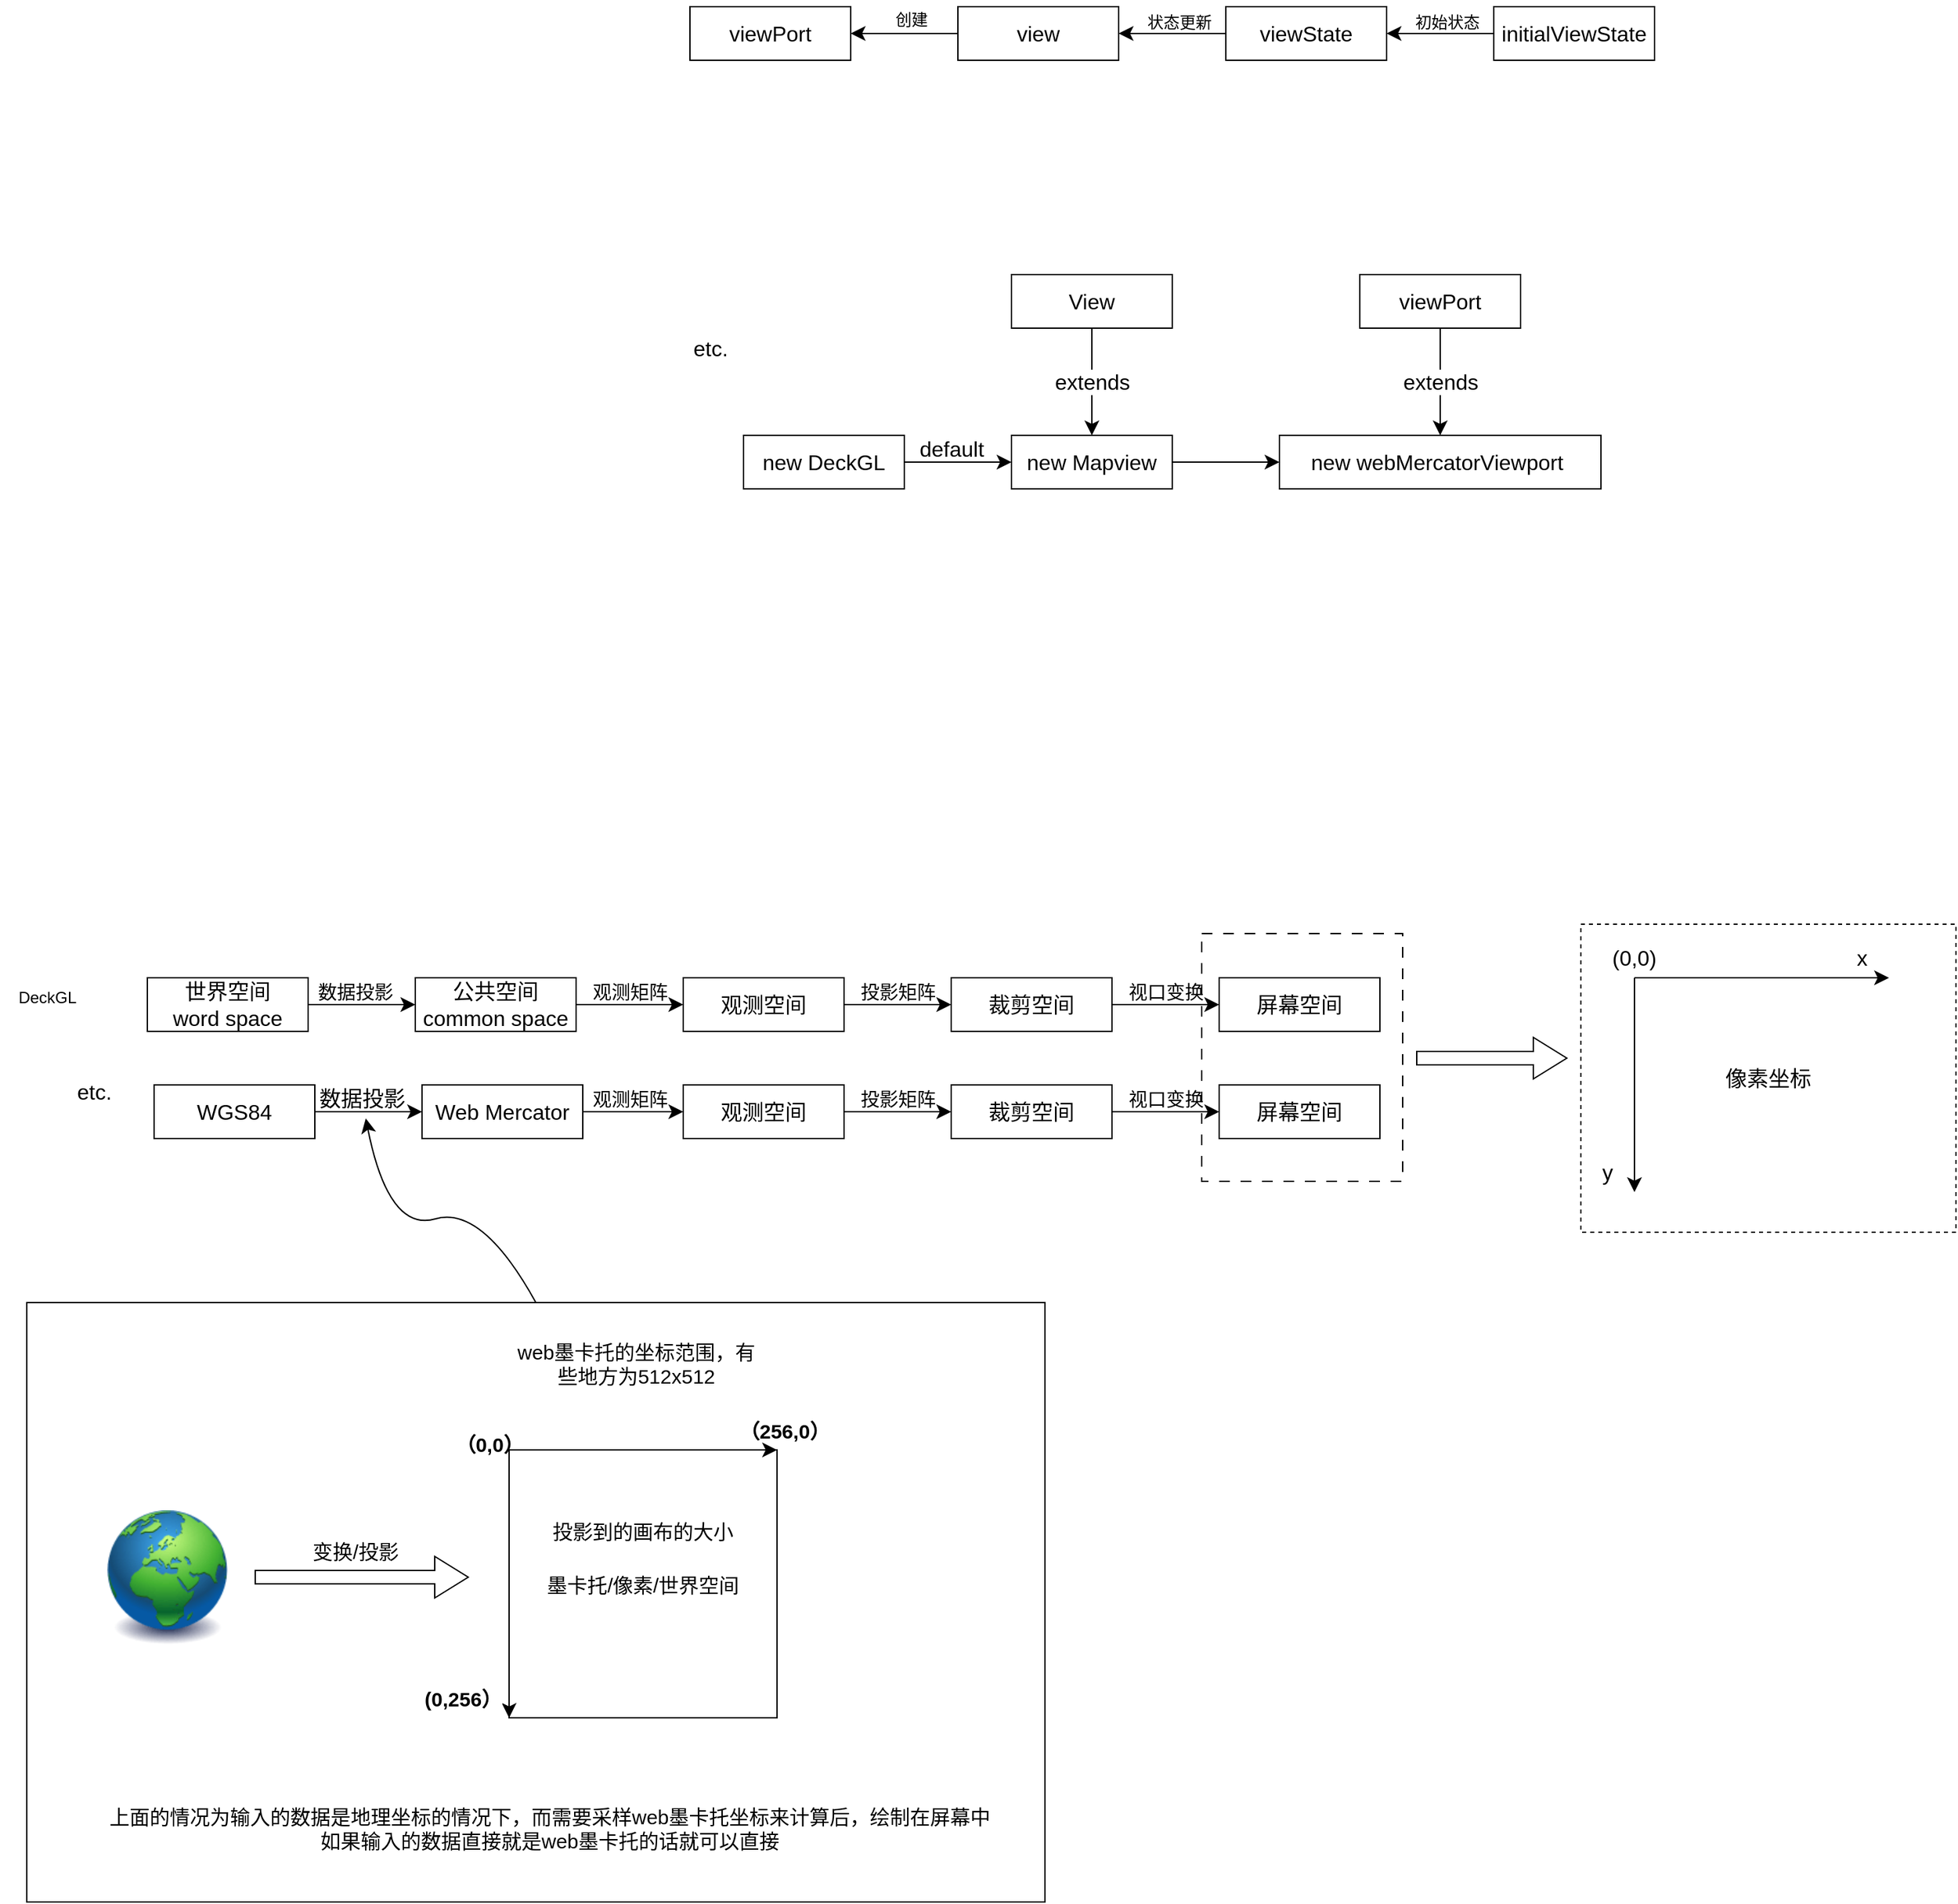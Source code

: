 <mxfile version="21.1.4" type="github" pages="5">
  <diagram name="camera" id="P9t2RC2k75KREn3W-97-">
    <mxGraphModel dx="1450" dy="1469" grid="0" gridSize="10" guides="1" tooltips="1" connect="1" arrows="1" fold="1" page="0" pageScale="1" pageWidth="827" pageHeight="1169" math="0" shadow="0">
      <root>
        <mxCell id="0" />
        <mxCell id="1" parent="0" />
        <mxCell id="oyOHF61rtNJgi0iuE1ki-5" value="" style="rounded=0;whiteSpace=wrap;html=1;fontSize=16;dashed=1;fillColor=none;" parent="1" vertex="1">
          <mxGeometry x="830" y="160" width="280" height="230" as="geometry" />
        </mxCell>
        <mxCell id="oyOHF61rtNJgi0iuE1ki-1" value="" style="rounded=0;whiteSpace=wrap;html=1;fontSize=16;dashed=1;dashPattern=8 8;fillColor=none;" parent="1" vertex="1">
          <mxGeometry x="547" y="167" width="150" height="185" as="geometry" />
        </mxCell>
        <mxCell id="APESsE0bnVP-rjU41OoM-38" value="" style="rounded=0;whiteSpace=wrap;html=1;fontSize=14;" parent="1" vertex="1">
          <mxGeometry x="-330" y="442.5" width="760" height="447.5" as="geometry" />
        </mxCell>
        <mxCell id="U00k44nBWP5hFbAEq7iG-27" value="墨卡托/像素/世界空间" style="whiteSpace=wrap;html=1;aspect=fixed;fontSize=15;rounded=0;" parent="1" vertex="1">
          <mxGeometry x="30" y="552.5" width="200" height="200" as="geometry" />
        </mxCell>
        <mxCell id="hXN5MZDR5_vwzj8-u30s-8" value="&lt;font style=&quot;font-size: 12px;&quot;&gt;&lt;b&gt;&lt;br&gt;&lt;/b&gt;&lt;/font&gt;" style="edgeStyle=none;curved=1;rounded=0;orthogonalLoop=1;jettySize=auto;html=1;fontSize=12;startSize=8;endSize=8;" parent="1" source="hXN5MZDR5_vwzj8-u30s-2" edge="1">
          <mxGeometry relative="1" as="geometry">
            <mxPoint x="160" y="220" as="targetPoint" />
          </mxGeometry>
        </mxCell>
        <mxCell id="hXN5MZDR5_vwzj8-u30s-2" value="公共空间&lt;br&gt;common space" style="rounded=0;whiteSpace=wrap;html=1;fontSize=16;" parent="1" vertex="1">
          <mxGeometry x="-40" y="200" width="120" height="40" as="geometry" />
        </mxCell>
        <mxCell id="hXN5MZDR5_vwzj8-u30s-5" value="观测空间" style="rounded=0;whiteSpace=wrap;html=1;fontSize=16;" parent="1" vertex="1">
          <mxGeometry x="160" y="200" width="120" height="40" as="geometry" />
        </mxCell>
        <mxCell id="hXN5MZDR5_vwzj8-u30s-14" value="DeckGL" style="text;html=1;align=center;verticalAlign=middle;resizable=0;points=[];autosize=1;strokeColor=none;fillColor=none;fontSize=12;rounded=0;" parent="1" vertex="1">
          <mxGeometry x="-350" y="200" width="70" height="30" as="geometry" />
        </mxCell>
        <mxCell id="hXN5MZDR5_vwzj8-u30s-19" value="&lt;font style=&quot;font-size: 16px;&quot;&gt;世界空间&lt;br&gt;word space&lt;br&gt;&lt;/font&gt;" style="rounded=0;whiteSpace=wrap;html=1;fontSize=12;" parent="1" vertex="1">
          <mxGeometry x="-240" y="200" width="120" height="40" as="geometry" />
        </mxCell>
        <mxCell id="hXN5MZDR5_vwzj8-u30s-20" value="" style="endArrow=classic;html=1;rounded=0;fontSize=12;startSize=8;endSize=8;curved=1;exitX=1;exitY=0.5;exitDx=0;exitDy=0;" parent="1" source="hXN5MZDR5_vwzj8-u30s-19" target="hXN5MZDR5_vwzj8-u30s-2" edge="1">
          <mxGeometry width="50" height="50" relative="1" as="geometry">
            <mxPoint x="-10" y="140" as="sourcePoint" />
            <mxPoint x="40" y="90" as="targetPoint" />
          </mxGeometry>
        </mxCell>
        <mxCell id="hXN5MZDR5_vwzj8-u30s-36" style="edgeStyle=none;curved=1;rounded=0;orthogonalLoop=1;jettySize=auto;html=1;entryX=1;entryY=0.5;entryDx=0;entryDy=0;fontSize=12;startSize=8;endSize=8;" parent="1" source="hXN5MZDR5_vwzj8-u30s-31" target="hXN5MZDR5_vwzj8-u30s-33" edge="1">
          <mxGeometry relative="1" as="geometry" />
        </mxCell>
        <mxCell id="hXN5MZDR5_vwzj8-u30s-31" value="&lt;font style=&quot;font-size: 16px;&quot;&gt;view&lt;/font&gt;" style="rounded=0;whiteSpace=wrap;html=1;fontSize=12;" parent="1" vertex="1">
          <mxGeometry x="365" y="-525" width="120" height="40" as="geometry" />
        </mxCell>
        <mxCell id="hXN5MZDR5_vwzj8-u30s-34" style="edgeStyle=none;curved=1;rounded=0;orthogonalLoop=1;jettySize=auto;html=1;entryX=1;entryY=0.5;entryDx=0;entryDy=0;fontSize=16;startSize=8;endSize=8;" parent="1" source="hXN5MZDR5_vwzj8-u30s-32" target="hXN5MZDR5_vwzj8-u30s-31" edge="1">
          <mxGeometry relative="1" as="geometry" />
        </mxCell>
        <mxCell id="hXN5MZDR5_vwzj8-u30s-32" value="&lt;font style=&quot;font-size: 16px;&quot;&gt;viewState&lt;/font&gt;" style="rounded=0;whiteSpace=wrap;html=1;fontSize=12;" parent="1" vertex="1">
          <mxGeometry x="565" y="-525" width="120" height="40" as="geometry" />
        </mxCell>
        <mxCell id="hXN5MZDR5_vwzj8-u30s-33" value="&lt;font style=&quot;font-size: 16px;&quot;&gt;viewPort&lt;/font&gt;" style="rounded=0;whiteSpace=wrap;html=1;fontSize=12;" parent="1" vertex="1">
          <mxGeometry x="165" y="-525" width="120" height="40" as="geometry" />
        </mxCell>
        <mxCell id="hXN5MZDR5_vwzj8-u30s-35" value="&lt;font style=&quot;font-size: 12px;&quot;&gt;状态更新&lt;/font&gt;" style="text;html=1;align=center;verticalAlign=middle;resizable=0;points=[];autosize=1;strokeColor=none;fillColor=none;fontSize=16;rounded=0;" parent="1" vertex="1">
          <mxGeometry x="495" y="-530" width="70" height="30" as="geometry" />
        </mxCell>
        <mxCell id="hXN5MZDR5_vwzj8-u30s-37" value="创建" style="text;html=1;align=center;verticalAlign=middle;resizable=0;points=[];autosize=1;strokeColor=none;fillColor=none;fontSize=12;rounded=0;" parent="1" vertex="1">
          <mxGeometry x="305" y="-530" width="50" height="30" as="geometry" />
        </mxCell>
        <mxCell id="hXN5MZDR5_vwzj8-u30s-39" style="edgeStyle=none;curved=1;rounded=0;orthogonalLoop=1;jettySize=auto;html=1;fontSize=16;startSize=8;endSize=8;" parent="1" source="hXN5MZDR5_vwzj8-u30s-38" target="hXN5MZDR5_vwzj8-u30s-32" edge="1">
          <mxGeometry relative="1" as="geometry" />
        </mxCell>
        <mxCell id="hXN5MZDR5_vwzj8-u30s-38" value="&lt;font style=&quot;font-size: 16px;&quot;&gt;initialViewState&lt;/font&gt;" style="rounded=0;whiteSpace=wrap;html=1;fontSize=12;" parent="1" vertex="1">
          <mxGeometry x="765" y="-525" width="120" height="40" as="geometry" />
        </mxCell>
        <mxCell id="hXN5MZDR5_vwzj8-u30s-40" value="&lt;font style=&quot;font-size: 12px;&quot;&gt;初始状态&lt;/font&gt;" style="text;html=1;align=center;verticalAlign=middle;resizable=0;points=[];autosize=1;strokeColor=none;fillColor=none;fontSize=16;rounded=0;" parent="1" vertex="1">
          <mxGeometry x="695" y="-530" width="70" height="30" as="geometry" />
        </mxCell>
        <mxCell id="U00k44nBWP5hFbAEq7iG-1" value="etc." style="text;html=1;align=center;verticalAlign=middle;resizable=0;points=[];autosize=1;strokeColor=none;fillColor=none;fontSize=16;rounded=0;" parent="1" vertex="1">
          <mxGeometry x="155" y="-285" width="50" height="30" as="geometry" />
        </mxCell>
        <mxCell id="U00k44nBWP5hFbAEq7iG-4" style="edgeStyle=none;curved=1;rounded=0;orthogonalLoop=1;jettySize=auto;html=1;fontSize=12;startSize=8;endSize=8;" parent="1" source="U00k44nBWP5hFbAEq7iG-2" target="U00k44nBWP5hFbAEq7iG-3" edge="1">
          <mxGeometry relative="1" as="geometry" />
        </mxCell>
        <mxCell id="U00k44nBWP5hFbAEq7iG-2" value="new DeckGL" style="rounded=0;whiteSpace=wrap;html=1;fontSize=16;" parent="1" vertex="1">
          <mxGeometry x="205" y="-205" width="120" height="40" as="geometry" />
        </mxCell>
        <mxCell id="U00k44nBWP5hFbAEq7iG-6" style="edgeStyle=none;curved=1;rounded=0;orthogonalLoop=1;jettySize=auto;html=1;fontSize=12;startSize=8;endSize=8;" parent="1" source="U00k44nBWP5hFbAEq7iG-3" target="U00k44nBWP5hFbAEq7iG-5" edge="1">
          <mxGeometry relative="1" as="geometry" />
        </mxCell>
        <mxCell id="U00k44nBWP5hFbAEq7iG-3" value="new Mapview" style="rounded=0;whiteSpace=wrap;html=1;fontSize=16;" parent="1" vertex="1">
          <mxGeometry x="405" y="-205" width="120" height="40" as="geometry" />
        </mxCell>
        <mxCell id="U00k44nBWP5hFbAEq7iG-5" value="new webMercatorViewport&amp;nbsp;" style="rounded=0;whiteSpace=wrap;html=1;fontSize=16;" parent="1" vertex="1">
          <mxGeometry x="605" y="-205" width="240" height="40" as="geometry" />
        </mxCell>
        <mxCell id="U00k44nBWP5hFbAEq7iG-11" style="edgeStyle=none;curved=1;rounded=0;orthogonalLoop=1;jettySize=auto;html=1;entryX=0.5;entryY=0;entryDx=0;entryDy=0;fontSize=12;startSize=8;endSize=8;" parent="1" source="U00k44nBWP5hFbAEq7iG-10" target="U00k44nBWP5hFbAEq7iG-3" edge="1">
          <mxGeometry relative="1" as="geometry" />
        </mxCell>
        <mxCell id="U00k44nBWP5hFbAEq7iG-12" value="extends" style="edgeLabel;html=1;align=center;verticalAlign=middle;resizable=0;points=[];fontSize=16;rounded=0;" parent="U00k44nBWP5hFbAEq7iG-11" vertex="1" connectable="0">
          <mxGeometry x="-0.35" y="-1" relative="1" as="geometry">
            <mxPoint x="1" y="14" as="offset" />
          </mxGeometry>
        </mxCell>
        <mxCell id="U00k44nBWP5hFbAEq7iG-10" value="View" style="rounded=0;whiteSpace=wrap;html=1;fontSize=16;" parent="1" vertex="1">
          <mxGeometry x="405" y="-325" width="120" height="40" as="geometry" />
        </mxCell>
        <mxCell id="U00k44nBWP5hFbAEq7iG-15" style="edgeStyle=none;curved=1;rounded=0;orthogonalLoop=1;jettySize=auto;html=1;entryX=0.5;entryY=0;entryDx=0;entryDy=0;fontSize=12;startSize=8;endSize=8;" parent="1" source="U00k44nBWP5hFbAEq7iG-17" target="U00k44nBWP5hFbAEq7iG-5" edge="1">
          <mxGeometry relative="1" as="geometry">
            <mxPoint x="730" y="-205" as="targetPoint" />
          </mxGeometry>
        </mxCell>
        <mxCell id="U00k44nBWP5hFbAEq7iG-16" value="extends" style="edgeLabel;html=1;align=center;verticalAlign=middle;resizable=0;points=[];fontSize=16;rounded=0;" parent="U00k44nBWP5hFbAEq7iG-15" vertex="1" connectable="0">
          <mxGeometry x="-0.35" y="-1" relative="1" as="geometry">
            <mxPoint x="1" y="14" as="offset" />
          </mxGeometry>
        </mxCell>
        <mxCell id="U00k44nBWP5hFbAEq7iG-17" value="viewPort" style="rounded=0;whiteSpace=wrap;html=1;fontSize=16;" parent="1" vertex="1">
          <mxGeometry x="665" y="-325" width="120" height="40" as="geometry" />
        </mxCell>
        <mxCell id="U00k44nBWP5hFbAEq7iG-18" value="default" style="text;html=1;align=center;verticalAlign=middle;resizable=0;points=[];autosize=1;strokeColor=none;fillColor=none;fontSize=16;rounded=0;" parent="1" vertex="1">
          <mxGeometry x="325" y="-210" width="70" height="30" as="geometry" />
        </mxCell>
        <mxCell id="U00k44nBWP5hFbAEq7iG-20" value="" style="endArrow=classic;html=1;rounded=0;fontSize=11;startSize=8;endSize=8;curved=1;" parent="1" edge="1">
          <mxGeometry width="50" height="50" relative="1" as="geometry">
            <mxPoint x="30" y="552.5" as="sourcePoint" />
            <mxPoint x="230" y="552.5" as="targetPoint" />
          </mxGeometry>
        </mxCell>
        <mxCell id="U00k44nBWP5hFbAEq7iG-21" value="" style="endArrow=classic;html=1;rounded=0;fontSize=11;startSize=8;endSize=8;curved=1;entryX=0;entryY=1;entryDx=0;entryDy=0;" parent="1" target="U00k44nBWP5hFbAEq7iG-27" edge="1">
          <mxGeometry width="50" height="50" relative="1" as="geometry">
            <mxPoint x="30" y="552.5" as="sourcePoint" />
            <mxPoint x="30" y="712.5" as="targetPoint" />
          </mxGeometry>
        </mxCell>
        <mxCell id="U00k44nBWP5hFbAEq7iG-22" value="&lt;b&gt;&lt;font style=&quot;font-size: 15px;&quot;&gt;（0,0）&lt;/font&gt;&lt;/b&gt;" style="text;html=1;align=center;verticalAlign=middle;resizable=0;points=[];autosize=1;strokeColor=none;fillColor=none;fontSize=11;rounded=0;" parent="1" vertex="1">
          <mxGeometry x="-20" y="532.5" width="70" height="30" as="geometry" />
        </mxCell>
        <mxCell id="U00k44nBWP5hFbAEq7iG-23" value="&lt;b style=&quot;border-color: var(--border-color); color: rgb(0, 0, 0); font-family: Helvetica; font-size: 11px; font-style: normal; font-variant-ligatures: normal; font-variant-caps: normal; letter-spacing: normal; orphans: 2; text-align: center; text-indent: 0px; text-transform: none; widows: 2; word-spacing: 0px; -webkit-text-stroke-width: 0px; background-color: rgb(255, 255, 255); text-decoration-thickness: initial; text-decoration-style: initial; text-decoration-color: initial;&quot;&gt;&lt;font style=&quot;border-color: var(--border-color); font-size: 15px;&quot;&gt;（256,0）&lt;/font&gt;&lt;/b&gt;" style="text;whiteSpace=wrap;html=1;fontSize=15;rounded=0;" parent="1" vertex="1">
          <mxGeometry x="200" y="522.5" width="80" height="40" as="geometry" />
        </mxCell>
        <mxCell id="U00k44nBWP5hFbAEq7iG-24" value="&lt;b style=&quot;border-color: var(--border-color); color: rgb(0, 0, 0); font-family: Helvetica; font-style: normal; font-variant-ligatures: normal; font-variant-caps: normal; letter-spacing: normal; orphans: 2; text-indent: 0px; text-transform: none; widows: 2; word-spacing: 0px; -webkit-text-stroke-width: 0px; text-decoration-thickness: initial; text-decoration-style: initial; text-decoration-color: initial; font-size: 11px; text-align: center; background-color: rgb(255, 255, 255);&quot;&gt;&lt;font style=&quot;border-color: var(--border-color); font-size: 15px;&quot;&gt;(0,256）&lt;/font&gt;&lt;/b&gt;" style="text;whiteSpace=wrap;html=1;fontSize=15;rounded=0;" parent="1" vertex="1">
          <mxGeometry x="-35" y="722.5" width="100" height="40" as="geometry" />
        </mxCell>
        <mxCell id="U00k44nBWP5hFbAEq7iG-25" value="web墨卡托的坐标范围，有些地方为512x512" style="text;html=1;strokeColor=none;fillColor=none;align=center;verticalAlign=middle;whiteSpace=wrap;rounded=0;fontSize=15;" parent="1" vertex="1">
          <mxGeometry x="30" y="472.5" width="190" height="30" as="geometry" />
        </mxCell>
        <mxCell id="U00k44nBWP5hFbAEq7iG-26" value="" style="image;html=1;image=img/lib/clip_art/general/Earth_globe_128x128.png;fontSize=15;rounded=0;" parent="1" vertex="1">
          <mxGeometry x="-290" y="597.5" width="130" height="100" as="geometry" />
        </mxCell>
        <mxCell id="U00k44nBWP5hFbAEq7iG-28" value="" style="shape=flexArrow;endArrow=classic;html=1;rounded=0;fontSize=15;startSize=8;endSize=8;curved=1;exitX=1;exitY=0.5;exitDx=0;exitDy=0;" parent="1" source="U00k44nBWP5hFbAEq7iG-26" edge="1">
          <mxGeometry width="50" height="50" relative="1" as="geometry">
            <mxPoint x="130" y="702.5" as="sourcePoint" />
            <mxPoint y="647.5" as="targetPoint" />
          </mxGeometry>
        </mxCell>
        <mxCell id="U00k44nBWP5hFbAEq7iG-31" value="变换/投影" style="text;html=1;align=center;verticalAlign=middle;resizable=0;points=[];autosize=1;strokeColor=none;fillColor=none;fontSize=15;rounded=0;" parent="1" vertex="1">
          <mxGeometry x="-130" y="612.5" width="90" height="30" as="geometry" />
        </mxCell>
        <mxCell id="U00k44nBWP5hFbAEq7iG-32" value="上面的情况为输入的数据是地理坐标的情况下，而需要采样web墨卡托坐标来计算后，绘制在屏幕中&lt;br&gt;如果输入的数据直接就是web墨卡托的话就可以直接" style="text;html=1;align=center;verticalAlign=middle;resizable=0;points=[];autosize=1;strokeColor=none;fillColor=none;fontSize=15;rounded=0;" parent="1" vertex="1">
          <mxGeometry x="-280" y="810" width="680" height="50" as="geometry" />
        </mxCell>
        <mxCell id="U00k44nBWP5hFbAEq7iG-33" value="投影到的画布的大小" style="text;html=1;strokeColor=none;fillColor=none;align=center;verticalAlign=middle;whiteSpace=wrap;rounded=0;fontSize=15;" parent="1" vertex="1">
          <mxGeometry x="55" y="605" width="150" height="15" as="geometry" />
        </mxCell>
        <mxCell id="APESsE0bnVP-rjU41OoM-2" value="&lt;font style=&quot;font-size: 14px;&quot;&gt;数据投影&lt;/font&gt;" style="text;html=1;align=center;verticalAlign=middle;resizable=0;points=[];autosize=1;strokeColor=none;fillColor=none;fontSize=16;rounded=0;" parent="1" vertex="1">
          <mxGeometry x="-125" y="195" width="80" height="30" as="geometry" />
        </mxCell>
        <mxCell id="APESsE0bnVP-rjU41OoM-3" value="etc." style="text;html=1;align=center;verticalAlign=middle;resizable=0;points=[];autosize=1;strokeColor=none;fillColor=none;fontSize=16;rounded=0;" parent="1" vertex="1">
          <mxGeometry x="-305" y="270" width="50" height="30" as="geometry" />
        </mxCell>
        <mxCell id="APESsE0bnVP-rjU41OoM-5" value="Web Mercator" style="rounded=0;whiteSpace=wrap;html=1;fontSize=16;" parent="1" vertex="1">
          <mxGeometry x="-35" y="280" width="120" height="40" as="geometry" />
        </mxCell>
        <mxCell id="APESsE0bnVP-rjU41OoM-8" value="&lt;font style=&quot;font-size: 16px;&quot;&gt;WGS84&lt;br&gt;&lt;/font&gt;" style="rounded=0;whiteSpace=wrap;html=1;fontSize=12;" parent="1" vertex="1">
          <mxGeometry x="-235" y="280" width="120" height="40" as="geometry" />
        </mxCell>
        <mxCell id="APESsE0bnVP-rjU41OoM-9" value="" style="endArrow=classic;html=1;rounded=0;fontSize=12;startSize=8;endSize=8;curved=1;exitX=1;exitY=0.5;exitDx=0;exitDy=0;" parent="1" source="APESsE0bnVP-rjU41OoM-8" target="APESsE0bnVP-rjU41OoM-5" edge="1">
          <mxGeometry width="50" height="50" relative="1" as="geometry">
            <mxPoint x="-5" y="220" as="sourcePoint" />
            <mxPoint x="45" y="170" as="targetPoint" />
          </mxGeometry>
        </mxCell>
        <mxCell id="APESsE0bnVP-rjU41OoM-10" value="数据投影" style="text;html=1;align=center;verticalAlign=middle;resizable=0;points=[];autosize=1;strokeColor=none;fillColor=none;fontSize=16;rounded=0;" parent="1" vertex="1">
          <mxGeometry x="-125" y="275" width="90" height="30" as="geometry" />
        </mxCell>
        <mxCell id="APESsE0bnVP-rjU41OoM-11" value="&lt;font style=&quot;font-size: 14px;&quot;&gt;观测矩阵&lt;/font&gt;" style="text;html=1;align=center;verticalAlign=middle;resizable=0;points=[];autosize=1;strokeColor=none;fillColor=none;fontSize=16;rounded=0;" parent="1" vertex="1">
          <mxGeometry x="80" y="195" width="80" height="30" as="geometry" />
        </mxCell>
        <mxCell id="APESsE0bnVP-rjU41OoM-14" value="&lt;font style=&quot;font-size: 12px;&quot;&gt;&lt;b&gt;&lt;br&gt;&lt;/b&gt;&lt;/font&gt;" style="edgeStyle=none;curved=1;rounded=0;orthogonalLoop=1;jettySize=auto;html=1;fontSize=12;startSize=8;endSize=8;" parent="1" edge="1">
          <mxGeometry relative="1" as="geometry">
            <mxPoint x="360" y="220" as="targetPoint" />
            <mxPoint x="280" y="220" as="sourcePoint" />
          </mxGeometry>
        </mxCell>
        <mxCell id="APESsE0bnVP-rjU41OoM-15" value="裁剪空间" style="rounded=0;whiteSpace=wrap;html=1;fontSize=16;" parent="1" vertex="1">
          <mxGeometry x="360" y="200" width="120" height="40" as="geometry" />
        </mxCell>
        <mxCell id="APESsE0bnVP-rjU41OoM-16" value="&lt;font style=&quot;font-size: 14px;&quot;&gt;投影矩阵&lt;/font&gt;" style="text;html=1;align=center;verticalAlign=middle;resizable=0;points=[];autosize=1;strokeColor=none;fillColor=none;fontSize=16;rounded=0;" parent="1" vertex="1">
          <mxGeometry x="280" y="195" width="80" height="30" as="geometry" />
        </mxCell>
        <mxCell id="APESsE0bnVP-rjU41OoM-17" value="&lt;font style=&quot;font-size: 12px;&quot;&gt;&lt;b&gt;&lt;br&gt;&lt;/b&gt;&lt;/font&gt;" style="edgeStyle=none;curved=1;rounded=0;orthogonalLoop=1;jettySize=auto;html=1;fontSize=12;startSize=8;endSize=8;" parent="1" edge="1">
          <mxGeometry relative="1" as="geometry">
            <mxPoint x="560" y="220" as="targetPoint" />
            <mxPoint x="480" y="220" as="sourcePoint" />
          </mxGeometry>
        </mxCell>
        <mxCell id="APESsE0bnVP-rjU41OoM-18" value="屏幕空间" style="rounded=0;whiteSpace=wrap;html=1;fontSize=16;" parent="1" vertex="1">
          <mxGeometry x="560" y="200" width="120" height="40" as="geometry" />
        </mxCell>
        <mxCell id="APESsE0bnVP-rjU41OoM-19" value="&lt;font style=&quot;font-size: 14px;&quot;&gt;视口变换&lt;/font&gt;" style="text;html=1;align=center;verticalAlign=middle;resizable=0;points=[];autosize=1;strokeColor=none;fillColor=none;fontSize=16;rounded=0;" parent="1" vertex="1">
          <mxGeometry x="480" y="195" width="80" height="30" as="geometry" />
        </mxCell>
        <mxCell id="APESsE0bnVP-rjU41OoM-29" value="&lt;font style=&quot;font-size: 12px;&quot;&gt;&lt;b&gt;&lt;br&gt;&lt;/b&gt;&lt;/font&gt;" style="edgeStyle=none;curved=1;rounded=0;orthogonalLoop=1;jettySize=auto;html=1;fontSize=12;startSize=8;endSize=8;exitX=1;exitY=0.5;exitDx=0;exitDy=0;" parent="1" source="APESsE0bnVP-rjU41OoM-5" edge="1">
          <mxGeometry relative="1" as="geometry">
            <mxPoint x="160" y="300" as="targetPoint" />
            <mxPoint x="90" y="300" as="sourcePoint" />
          </mxGeometry>
        </mxCell>
        <mxCell id="APESsE0bnVP-rjU41OoM-30" value="观测空间" style="rounded=0;whiteSpace=wrap;html=1;fontSize=16;" parent="1" vertex="1">
          <mxGeometry x="160" y="280" width="120" height="40" as="geometry" />
        </mxCell>
        <mxCell id="APESsE0bnVP-rjU41OoM-31" value="&lt;font style=&quot;font-size: 14px;&quot;&gt;观测矩阵&lt;/font&gt;" style="text;html=1;align=center;verticalAlign=middle;resizable=0;points=[];autosize=1;strokeColor=none;fillColor=none;fontSize=16;rounded=0;" parent="1" vertex="1">
          <mxGeometry x="80" y="275" width="80" height="30" as="geometry" />
        </mxCell>
        <mxCell id="APESsE0bnVP-rjU41OoM-32" value="&lt;font style=&quot;font-size: 12px;&quot;&gt;&lt;b&gt;&lt;br&gt;&lt;/b&gt;&lt;/font&gt;" style="edgeStyle=none;curved=1;rounded=0;orthogonalLoop=1;jettySize=auto;html=1;fontSize=12;startSize=8;endSize=8;" parent="1" edge="1">
          <mxGeometry relative="1" as="geometry">
            <mxPoint x="360" y="300" as="targetPoint" />
            <mxPoint x="280" y="300" as="sourcePoint" />
          </mxGeometry>
        </mxCell>
        <mxCell id="APESsE0bnVP-rjU41OoM-33" value="裁剪空间" style="rounded=0;whiteSpace=wrap;html=1;fontSize=16;" parent="1" vertex="1">
          <mxGeometry x="360" y="280" width="120" height="40" as="geometry" />
        </mxCell>
        <mxCell id="APESsE0bnVP-rjU41OoM-34" value="&lt;font style=&quot;font-size: 14px;&quot;&gt;投影矩阵&lt;/font&gt;" style="text;html=1;align=center;verticalAlign=middle;resizable=0;points=[];autosize=1;strokeColor=none;fillColor=none;fontSize=16;rounded=0;" parent="1" vertex="1">
          <mxGeometry x="280" y="275" width="80" height="30" as="geometry" />
        </mxCell>
        <mxCell id="APESsE0bnVP-rjU41OoM-35" value="&lt;font style=&quot;font-size: 12px;&quot;&gt;&lt;b&gt;&lt;br&gt;&lt;/b&gt;&lt;/font&gt;" style="edgeStyle=none;curved=1;rounded=0;orthogonalLoop=1;jettySize=auto;html=1;fontSize=12;startSize=8;endSize=8;" parent="1" edge="1">
          <mxGeometry relative="1" as="geometry">
            <mxPoint x="560" y="300" as="targetPoint" />
            <mxPoint x="480" y="300" as="sourcePoint" />
          </mxGeometry>
        </mxCell>
        <mxCell id="APESsE0bnVP-rjU41OoM-36" value="屏幕空间" style="rounded=0;whiteSpace=wrap;html=1;fontSize=16;" parent="1" vertex="1">
          <mxGeometry x="560" y="280" width="120" height="40" as="geometry" />
        </mxCell>
        <mxCell id="APESsE0bnVP-rjU41OoM-37" value="&lt;font style=&quot;font-size: 14px;&quot;&gt;视口变换&lt;/font&gt;" style="text;html=1;align=center;verticalAlign=middle;resizable=0;points=[];autosize=1;strokeColor=none;fillColor=none;fontSize=16;rounded=0;" parent="1" vertex="1">
          <mxGeometry x="480" y="275" width="80" height="30" as="geometry" />
        </mxCell>
        <mxCell id="APESsE0bnVP-rjU41OoM-40" value="" style="endArrow=classic;html=1;rounded=0;fontSize=14;startSize=8;endSize=8;curved=1;exitX=0.5;exitY=0;exitDx=0;exitDy=0;" parent="1" source="APESsE0bnVP-rjU41OoM-38" target="APESsE0bnVP-rjU41OoM-10" edge="1">
          <mxGeometry width="50" height="50" relative="1" as="geometry">
            <mxPoint x="220" y="570" as="sourcePoint" />
            <mxPoint x="270" y="520" as="targetPoint" />
            <Array as="points">
              <mxPoint x="10" y="370" />
              <mxPoint x="-60" y="390" />
            </Array>
          </mxGeometry>
        </mxCell>
        <mxCell id="oyOHF61rtNJgi0iuE1ki-2" value="" style="shape=flexArrow;endArrow=classic;html=1;rounded=0;fontSize=12;startSize=8;endSize=8;curved=1;" parent="1" edge="1">
          <mxGeometry width="50" height="50" relative="1" as="geometry">
            <mxPoint x="707" y="260" as="sourcePoint" />
            <mxPoint x="820" y="260" as="targetPoint" />
          </mxGeometry>
        </mxCell>
        <mxCell id="oyOHF61rtNJgi0iuE1ki-3" value="" style="endArrow=classic;html=1;rounded=0;fontSize=12;startSize=8;endSize=8;curved=1;" parent="1" edge="1">
          <mxGeometry width="50" height="50" relative="1" as="geometry">
            <mxPoint x="870" y="200" as="sourcePoint" />
            <mxPoint x="1060" y="200" as="targetPoint" />
          </mxGeometry>
        </mxCell>
        <mxCell id="oyOHF61rtNJgi0iuE1ki-4" value="" style="endArrow=classic;html=1;rounded=0;fontSize=12;startSize=8;endSize=8;curved=1;" parent="1" edge="1">
          <mxGeometry width="50" height="50" relative="1" as="geometry">
            <mxPoint x="870" y="200" as="sourcePoint" />
            <mxPoint x="870" y="360" as="targetPoint" />
          </mxGeometry>
        </mxCell>
        <mxCell id="oyOHF61rtNJgi0iuE1ki-6" value="像素坐标" style="text;html=1;strokeColor=none;fillColor=none;align=center;verticalAlign=middle;whiteSpace=wrap;rounded=0;fontSize=16;" parent="1" vertex="1">
          <mxGeometry x="910" y="260" width="120" height="30" as="geometry" />
        </mxCell>
        <mxCell id="oyOHF61rtNJgi0iuE1ki-7" value="(0,0)" style="text;html=1;strokeColor=none;fillColor=none;align=center;verticalAlign=middle;whiteSpace=wrap;rounded=0;fontSize=16;" parent="1" vertex="1">
          <mxGeometry x="840" y="170" width="60" height="30" as="geometry" />
        </mxCell>
        <mxCell id="oyOHF61rtNJgi0iuE1ki-8" value="x" style="text;html=1;strokeColor=none;fillColor=none;align=center;verticalAlign=middle;whiteSpace=wrap;rounded=0;fontSize=16;" parent="1" vertex="1">
          <mxGeometry x="1010" y="170" width="60" height="30" as="geometry" />
        </mxCell>
        <mxCell id="oyOHF61rtNJgi0iuE1ki-9" value="y" style="text;html=1;strokeColor=none;fillColor=none;align=center;verticalAlign=middle;whiteSpace=wrap;rounded=0;fontSize=16;" parent="1" vertex="1">
          <mxGeometry x="820" y="330" width="60" height="30" as="geometry" />
        </mxCell>
      </root>
    </mxGraphModel>
  </diagram>
  <diagram id="fYOzUMtWiLj_OTf8CUa6" name="mapboxLayer">
    <mxGraphModel dx="2849" dy="1597" grid="0" gridSize="10" guides="1" tooltips="1" connect="1" arrows="1" fold="1" page="0" pageScale="1" pageWidth="827" pageHeight="1169" math="0" shadow="0">
      <root>
        <mxCell id="0" />
        <mxCell id="1" parent="0" />
        <mxCell id="Mfl75aRO7taywiF4IVgZ-51" value="" style="rounded=0;whiteSpace=wrap;html=1;fontSize=14;fillColor=#f5f5f5;strokeColor=#666666;fontColor=#333333;" vertex="1" parent="1">
          <mxGeometry x="-130" y="-10" width="1810" height="780" as="geometry" />
        </mxCell>
        <mxCell id="Mfl75aRO7taywiF4IVgZ-11" value="" style="rounded=0;whiteSpace=wrap;html=1;fontSize=16;" vertex="1" parent="1">
          <mxGeometry x="-80" y="80" width="360" height="240" as="geometry" />
        </mxCell>
        <mxCell id="Mfl75aRO7taywiF4IVgZ-1" value="new mapboxLayer" style="rounded=0;whiteSpace=wrap;html=1;fontSize=16;" vertex="1" parent="1">
          <mxGeometry x="-410" y="-10" width="160" height="40" as="geometry" />
        </mxCell>
        <mxCell id="Mfl75aRO7taywiF4IVgZ-27" style="edgeStyle=none;curved=1;rounded=0;orthogonalLoop=1;jettySize=auto;html=1;entryX=0;entryY=0.5;entryDx=0;entryDy=0;fontSize=13;startSize=8;endSize=8;exitX=1;exitY=0.5;exitDx=0;exitDy=0;" edge="1" parent="1" source="Mfl75aRO7taywiF4IVgZ-4" target="Mfl75aRO7taywiF4IVgZ-18">
          <mxGeometry relative="1" as="geometry">
            <mxPoint x="270" y="200" as="sourcePoint" />
            <Array as="points">
              <mxPoint x="350" y="150" />
            </Array>
          </mxGeometry>
        </mxCell>
        <mxCell id="Mfl75aRO7taywiF4IVgZ-4" value="getDeckInstance(map,gl,deck)&lt;br&gt;构建deck实例对象" style="rounded=0;whiteSpace=wrap;html=1;fontSize=16;" vertex="1" parent="1">
          <mxGeometry x="-70" y="130" width="340" height="50" as="geometry" />
        </mxCell>
        <mxCell id="Mfl75aRO7taywiF4IVgZ-38" style="edgeStyle=none;curved=1;rounded=0;orthogonalLoop=1;jettySize=auto;html=1;fontSize=13;startSize=8;endSize=8;" edge="1" parent="1" source="Mfl75aRO7taywiF4IVgZ-6" target="Mfl75aRO7taywiF4IVgZ-37">
          <mxGeometry relative="1" as="geometry">
            <Array as="points">
              <mxPoint x="340" y="340" />
            </Array>
          </mxGeometry>
        </mxCell>
        <mxCell id="Mfl75aRO7taywiF4IVgZ-6" value="addLayer(this.deck, this)" style="rounded=0;whiteSpace=wrap;html=1;fontSize=16;" vertex="1" parent="1">
          <mxGeometry x="-70" y="225" width="340" height="50" as="geometry" />
        </mxCell>
        <mxCell id="Mfl75aRO7taywiF4IVgZ-16" style="edgeStyle=none;curved=1;rounded=0;orthogonalLoop=1;jettySize=auto;html=1;entryX=0;entryY=0.5;entryDx=0;entryDy=0;fontSize=12;startSize=8;endSize=8;" edge="1" parent="1" source="Mfl75aRO7taywiF4IVgZ-12" target="Mfl75aRO7taywiF4IVgZ-15">
          <mxGeometry relative="1" as="geometry" />
        </mxCell>
        <mxCell id="Mfl75aRO7taywiF4IVgZ-12" value="afterRender(deckInstance, map)" style="rounded=0;whiteSpace=wrap;html=1;fontSize=16;" vertex="1" parent="1">
          <mxGeometry x="400" y="185" width="240" height="40" as="geometry" />
        </mxCell>
        <mxCell id="Mfl75aRO7taywiF4IVgZ-13" value="" style="endArrow=classic;html=1;rounded=0;fontSize=12;startSize=8;endSize=8;curved=1;exitX=1;exitY=0.5;exitDx=0;exitDy=0;entryX=0;entryY=0.5;entryDx=0;entryDy=0;" edge="1" parent="1" source="Mfl75aRO7taywiF4IVgZ-4" target="Mfl75aRO7taywiF4IVgZ-12">
          <mxGeometry width="50" height="50" relative="1" as="geometry">
            <mxPoint x="340" y="180" as="sourcePoint" />
            <mxPoint x="390" y="130" as="targetPoint" />
            <Array as="points">
              <mxPoint x="360" y="220" />
            </Array>
          </mxGeometry>
        </mxCell>
        <mxCell id="Mfl75aRO7taywiF4IVgZ-15" value="deck._drawLayers&lt;br&gt;重绘deck中的所有layers和views" style="rounded=0;whiteSpace=wrap;html=1;fontSize=16;" vertex="1" parent="1">
          <mxGeometry x="740" y="185" width="320" height="40" as="geometry" />
        </mxCell>
        <mxCell id="Mfl75aRO7taywiF4IVgZ-31" style="edgeStyle=none;curved=1;rounded=0;orthogonalLoop=1;jettySize=auto;html=1;fontSize=13;startSize=8;endSize=8;" edge="1" parent="1" source="Mfl75aRO7taywiF4IVgZ-18" target="Mfl75aRO7taywiF4IVgZ-30">
          <mxGeometry relative="1" as="geometry" />
        </mxCell>
        <mxCell id="Mfl75aRO7taywiF4IVgZ-18" value="map.on(&#39;move&#39;, () =&amp;gt; onMapMove(deckInstance, map));" style="rounded=0;whiteSpace=wrap;html=1;fontSize=16;" vertex="1" parent="1">
          <mxGeometry x="400" y="70" width="440" height="40" as="geometry" />
        </mxCell>
        <mxCell id="Mfl75aRO7taywiF4IVgZ-24" value="&lt;font style=&quot;font-size: 14px;&quot;&gt;&lt;b&gt;相机/视图同步更新&lt;/b&gt;&lt;/font&gt;" style="text;html=1;strokeColor=none;fillColor=none;align=center;verticalAlign=middle;whiteSpace=wrap;rounded=0;fontSize=16;rotation=-30;" vertex="1" parent="1">
          <mxGeometry x="273" y="105" width="127" height="25" as="geometry" />
        </mxCell>
        <mxCell id="Mfl75aRO7taywiF4IVgZ-26" value="" style="endArrow=classic;html=1;rounded=0;fontSize=13;startSize=8;endSize=8;curved=1;exitX=1;exitY=0.5;exitDx=0;exitDy=0;entryX=0.5;entryY=0;entryDx=0;entryDy=0;" edge="1" parent="1" source="Mfl75aRO7taywiF4IVgZ-1" target="Mfl75aRO7taywiF4IVgZ-11">
          <mxGeometry width="50" height="50" relative="1" as="geometry">
            <mxPoint x="60" y="200" as="sourcePoint" />
            <mxPoint x="110" y="150" as="targetPoint" />
            <Array as="points">
              <mxPoint x="20" />
            </Array>
          </mxGeometry>
        </mxCell>
        <mxCell id="Mfl75aRO7taywiF4IVgZ-33" style="edgeStyle=none;curved=1;rounded=0;orthogonalLoop=1;jettySize=auto;html=1;fontSize=13;startSize=8;endSize=8;exitX=1;exitY=0.5;exitDx=0;exitDy=0;" edge="1" parent="1" source="Mfl75aRO7taywiF4IVgZ-30">
          <mxGeometry relative="1" as="geometry">
            <mxPoint x="1450" y="270" as="targetPoint" />
            <Array as="points">
              <mxPoint x="1560" y="160" />
            </Array>
          </mxGeometry>
        </mxCell>
        <mxCell id="Mfl75aRO7taywiF4IVgZ-30" value="deck.setProps({viewState: getViewState(map)})" style="rounded=0;whiteSpace=wrap;html=1;fontSize=16;" vertex="1" parent="1">
          <mxGeometry x="1010" y="70" width="360" height="40" as="geometry" />
        </mxCell>
        <mxCell id="Mfl75aRO7taywiF4IVgZ-32" value="&lt;div style=&quot;color: rgb(239, 239, 239); background-color: rgb(42, 52, 71); font-family: Consolas, &amp;quot;Courier New&amp;quot;, monospace; font-size: 18px; line-height: 24px;&quot;&gt;&lt;div&gt;return {&lt;span style=&quot;color: rgb(159, 207, 249);&quot;&gt;longitude:&lt;/span&gt; ((&lt;span style=&quot;color: rgb(159, 207, 249);&quot;&gt;lng&lt;/span&gt; &lt;span style=&quot;color: rgb(57, 158, 244);&quot;&gt;+&lt;/span&gt; &lt;span style=&quot;color: rgb(229, 148, 155);&quot;&gt;540&lt;/span&gt;) &lt;span style=&quot;color: rgb(57, 158, 244);&quot;&gt;%&lt;/span&gt; &lt;span style=&quot;color: rgb(229, 148, 155);&quot;&gt;360&lt;/span&gt;) &lt;span style=&quot;color: rgb(57, 158, 244);&quot;&gt;-&lt;/span&gt; &lt;span style=&quot;color: rgb(229, 148, 155);&quot;&gt;180&lt;/span&gt;,&lt;/div&gt;&lt;div style=&quot;text-align: left;&quot;&gt;&amp;nbsp; &amp;nbsp; &lt;span style=&quot;color: #9fcff9;&quot;&gt;latitude:&lt;/span&gt; &lt;span style=&quot;color: #9fcff9;&quot;&gt;lat&lt;/span&gt;,&lt;/div&gt;&lt;div style=&quot;text-align: left;&quot;&gt;&amp;nbsp; &amp;nbsp; &lt;span style=&quot;color: #9fcff9;&quot;&gt;zoom:&lt;/span&gt; &lt;span style=&quot;color: #9fcff9;&quot;&gt;map&lt;/span&gt;.&lt;span style=&quot;color: #21c5c7;&quot;&gt;getZoom&lt;/span&gt;(),&lt;/div&gt;&lt;div style=&quot;text-align: left;&quot;&gt;&amp;nbsp; &amp;nbsp; &lt;span style=&quot;color: #9fcff9;&quot;&gt;bearing:&lt;/span&gt; &lt;span style=&quot;color: #9fcff9;&quot;&gt;map&lt;/span&gt;.&lt;span style=&quot;color: #21c5c7;&quot;&gt;getBearing&lt;/span&gt;(),&lt;/div&gt;&lt;div style=&quot;text-align: left;&quot;&gt;&amp;nbsp; &amp;nbsp; &lt;span style=&quot;color: #9fcff9;&quot;&gt;pitch:&lt;/span&gt; &lt;span style=&quot;color: #9fcff9;&quot;&gt;map&lt;/span&gt;.&lt;span style=&quot;color: #21c5c7;&quot;&gt;getPitch&lt;/span&gt;(),&lt;/div&gt;&lt;div style=&quot;text-align: left;&quot;&gt;&amp;nbsp; &amp;nbsp; &lt;span style=&quot;color: #9fcff9;&quot;&gt;padding:&lt;/span&gt; &lt;span style=&quot;color: #9fcff9;&quot;&gt;map&lt;/span&gt;.&lt;span style=&quot;color: #21c5c7;&quot;&gt;getPadding&lt;/span&gt;(),&lt;/div&gt;&lt;div style=&quot;text-align: left;&quot;&gt;&amp;nbsp; &amp;nbsp; &lt;span style=&quot;color: #9fcff9;&quot;&gt;repeat:&lt;/span&gt; &lt;span style=&quot;color: #9fcff9;&quot;&gt;map&lt;/span&gt;.&lt;span style=&quot;color: #21c5c7;&quot;&gt;getRenderWorldCopies&lt;/span&gt;()&lt;/div&gt;&lt;div style=&quot;text-align: left;&quot;&gt;};&lt;/div&gt;&lt;/div&gt;" style="rounded=0;whiteSpace=wrap;html=1;fontSize=16;" vertex="1" parent="1">
          <mxGeometry x="1140" y="275" width="450" height="175" as="geometry" />
        </mxCell>
        <mxCell id="Mfl75aRO7taywiF4IVgZ-34" value="&lt;font style=&quot;font-size: 14px;&quot;&gt;&lt;b&gt;将mapbox的相机参数传递给deck&lt;/b&gt;&lt;/font&gt;" style="text;html=1;align=center;verticalAlign=middle;resizable=0;points=[];autosize=1;strokeColor=none;fillColor=none;fontSize=13;rotation=45;" vertex="1" parent="1">
          <mxGeometry x="1386" y="128" width="230" height="29" as="geometry" />
        </mxCell>
        <mxCell id="Mfl75aRO7taywiF4IVgZ-35" value="&lt;font style=&quot;font-size: 14px;&quot;&gt;&lt;b&gt;渲染环境准备&lt;/b&gt;&lt;/font&gt;" style="text;html=1;align=center;verticalAlign=middle;resizable=0;points=[];autosize=1;strokeColor=none;fillColor=none;fontSize=13;rotation=25;" vertex="1" parent="1">
          <mxGeometry x="289" y="171" width="102" height="29" as="geometry" />
        </mxCell>
        <mxCell id="Mfl75aRO7taywiF4IVgZ-41" style="edgeStyle=none;curved=1;rounded=0;orthogonalLoop=1;jettySize=auto;html=1;fontSize=13;startSize=8;endSize=8;exitX=1;exitY=0.5;exitDx=0;exitDy=0;entryX=1;entryY=0.5;entryDx=0;entryDy=0;" edge="1" parent="1" source="Mfl75aRO7taywiF4IVgZ-37" target="Mfl75aRO7taywiF4IVgZ-42">
          <mxGeometry relative="1" as="geometry">
            <mxPoint x="750" y="450" as="targetPoint" />
            <Array as="points">
              <mxPoint x="960" y="290" />
              <mxPoint x="940" y="410" />
            </Array>
          </mxGeometry>
        </mxCell>
        <mxCell id="Mfl75aRO7taywiF4IVgZ-37" value="deck.userData.mapboxLayers.add(layer)" style="rounded=0;whiteSpace=wrap;html=1;fontSize=16;" vertex="1" parent="1">
          <mxGeometry x="520" y="290" width="330" height="40" as="geometry" />
        </mxCell>
        <mxCell id="Mfl75aRO7taywiF4IVgZ-39" value="&lt;font style=&quot;font-size: 14px;&quot;&gt;&lt;b&gt;将deck的layer添加到mapbox中&lt;/b&gt;&lt;/font&gt;" style="text;html=1;align=center;verticalAlign=middle;resizable=0;points=[];autosize=1;strokeColor=none;fillColor=none;fontSize=13;rotation=5;" vertex="1" parent="1">
          <mxGeometry x="280" y="291" width="220" height="29" as="geometry" />
        </mxCell>
        <mxCell id="Mfl75aRO7taywiF4IVgZ-42" value="&lt;div style=&quot;color: rgb(239, 239, 239); background-color: rgb(42, 52, 71); font-family: Consolas, &amp;quot;Courier New&amp;quot;, monospace; font-weight: normal; line-height: 24px; font-size: 17px;&quot;&gt;&lt;div style=&quot;&quot;&gt;&lt;span style=&quot;color: rgb(57, 158, 244);&quot;&gt;function&lt;/span&gt;&lt;span style=&quot;color: rgb(239, 239, 239);&quot;&gt; &lt;/span&gt;&lt;span style=&quot;color: rgb(33, 197, 199);&quot;&gt;updateLayers&lt;/span&gt;&lt;span style=&quot;color: rgb(239, 239, 239);&quot;&gt;(&lt;/span&gt;&lt;span style=&quot;color: rgb(159, 207, 249);&quot;&gt;deck&lt;/span&gt;&lt;span style=&quot;color: rgb(57, 158, 244);&quot;&gt;:&lt;/span&gt;&lt;span style=&quot;color: rgb(239, 239, 239);&quot;&gt; &lt;/span&gt;&lt;span style=&quot;color: rgb(78, 176, 113);&quot;&gt;Deck&lt;/span&gt;&lt;span style=&quot;color: rgb(239, 239, 239);&quot;&gt;)&lt;/span&gt;&lt;span style=&quot;color: rgb(57, 158, 244);&quot;&gt;:&lt;/span&gt;&lt;span style=&quot;color: rgb(239, 239, 239);&quot;&gt; &lt;/span&gt;&lt;span style=&quot;color: rgb(78, 176, 113);&quot;&gt;void&lt;/span&gt;&lt;span style=&quot;color: rgb(239, 239, 239);&quot;&gt; {&lt;/span&gt;&lt;/div&gt;&lt;div style=&quot;&quot;&gt;&lt;span style=&quot;color: rgb(239, 239, 239);&quot;&gt;&amp;nbsp; &lt;/span&gt;&lt;span style=&quot;color: rgb(57, 158, 244);&quot;&gt;if&lt;/span&gt;&lt;span style=&quot;color: rgb(239, 239, 239);&quot;&gt; ((&lt;/span&gt;&lt;span style=&quot;color: rgb(159, 207, 249);&quot;&gt;deck&lt;/span&gt;&lt;span style=&quot;color: rgb(239, 239, 239);&quot;&gt;.&lt;/span&gt;&lt;span style=&quot;color: rgb(159, 207, 249);&quot;&gt;userData&lt;/span&gt;&lt;span style=&quot;color: rgb(239, 239, 239);&quot;&gt; &lt;/span&gt;&lt;span style=&quot;color: rgb(57, 158, 244);&quot;&gt;as&lt;/span&gt;&lt;span style=&quot;color: rgb(239, 239, 239);&quot;&gt; &lt;/span&gt;&lt;span style=&quot;color: rgb(78, 176, 113);&quot;&gt;UserData&lt;/span&gt;&lt;span style=&quot;color: rgb(239, 239, 239);&quot;&gt;).&lt;/span&gt;&lt;span style=&quot;color: rgb(159, 207, 249);&quot;&gt;isExternal&lt;/span&gt;&lt;span style=&quot;color: rgb(239, 239, 239);&quot;&gt;) {&lt;/span&gt;&lt;/div&gt;&lt;div style=&quot;&quot;&gt;&lt;span style=&quot;color: rgb(239, 239, 239);&quot;&gt;&amp;nbsp; &amp;nbsp; &lt;/span&gt;&lt;span style=&quot;color: rgb(57, 158, 244);&quot;&gt;return&lt;/span&gt;&lt;span style=&quot;color: rgb(239, 239, 239);&quot;&gt;;&lt;/span&gt;&lt;/div&gt;&lt;div style=&quot;&quot;&gt;&lt;span style=&quot;color: rgb(239, 239, 239);&quot;&gt;&amp;nbsp; }&lt;/span&gt;&lt;/div&gt;&lt;div style=&quot;&quot;&gt;&lt;span style=&quot;color: rgb(239, 239, 239);&quot;&gt;&amp;nbsp; &lt;/span&gt;&lt;span style=&quot;color: rgb(57, 158, 244);&quot;&gt;const&lt;/span&gt;&lt;span style=&quot;color: rgb(239, 239, 239);&quot;&gt; &lt;/span&gt;&lt;span style=&quot;color: rgb(159, 207, 249);&quot;&gt;layers&lt;/span&gt;&lt;span style=&quot;color: rgb(57, 158, 244);&quot;&gt;:&lt;/span&gt;&lt;span style=&quot;color: rgb(239, 239, 239);&quot;&gt; &lt;/span&gt;&lt;span style=&quot;color: rgb(78, 176, 113);&quot;&gt;Layer&lt;/span&gt;&lt;span style=&quot;color: rgb(239, 239, 239);&quot;&gt;[] &lt;/span&gt;&lt;span style=&quot;color: rgb(57, 158, 244);&quot;&gt;=&lt;/span&gt;&lt;span style=&quot;color: rgb(239, 239, 239);&quot;&gt; [];&lt;/span&gt;&lt;/div&gt;&lt;div style=&quot;&quot;&gt;&lt;span style=&quot;color: rgb(239, 239, 239);&quot;&gt;&amp;nbsp; (&lt;/span&gt;&lt;span style=&quot;color: rgb(159, 207, 249);&quot;&gt;deck&lt;/span&gt;&lt;span style=&quot;color: rgb(239, 239, 239);&quot;&gt;.&lt;/span&gt;&lt;span style=&quot;color: rgb(159, 207, 249);&quot;&gt;userData&lt;/span&gt;&lt;span style=&quot;color: rgb(239, 239, 239);&quot;&gt; &lt;/span&gt;&lt;span style=&quot;color: rgb(57, 158, 244);&quot;&gt;as&lt;/span&gt;&lt;span style=&quot;color: rgb(239, 239, 239);&quot;&gt; &lt;/span&gt;&lt;span style=&quot;color: rgb(78, 176, 113);&quot;&gt;UserData&lt;/span&gt;&lt;span style=&quot;color: rgb(239, 239, 239);&quot;&gt;).&lt;/span&gt;&lt;span style=&quot;color: rgb(159, 207, 249);&quot;&gt;mapboxLayers&lt;/span&gt;&lt;span style=&quot;color: rgb(239, 239, 239);&quot;&gt;.&lt;/span&gt;&lt;span style=&quot;color: rgb(33, 197, 199);&quot;&gt;forEach&lt;/span&gt;&lt;span style=&quot;color: rgb(239, 239, 239);&quot;&gt;(&lt;/span&gt;&lt;span style=&quot;color: rgb(159, 207, 249);&quot;&gt;deckLayer&lt;/span&gt;&lt;span style=&quot;color: rgb(239, 239, 239);&quot;&gt; &lt;/span&gt;&lt;span style=&quot;color: rgb(57, 158, 244);&quot;&gt;=&amp;gt;&lt;/span&gt;&lt;span style=&quot;color: rgb(239, 239, 239);&quot;&gt; {&lt;/span&gt;&lt;/div&gt;&lt;div style=&quot;&quot;&gt;&lt;span style=&quot;color: rgb(239, 239, 239);&quot;&gt;&amp;nbsp; &amp;nbsp; &lt;/span&gt;&lt;span style=&quot;color: rgb(57, 158, 244);&quot;&gt;const&lt;/span&gt;&lt;span style=&quot;color: rgb(239, 239, 239);&quot;&gt; &lt;/span&gt;&lt;span style=&quot;color: rgb(159, 207, 249);&quot;&gt;LayerType&lt;/span&gt;&lt;span style=&quot;color: rgb(239, 239, 239);&quot;&gt; &lt;/span&gt;&lt;span style=&quot;color: rgb(57, 158, 244);&quot;&gt;=&lt;/span&gt;&lt;span style=&quot;color: rgb(239, 239, 239);&quot;&gt; &lt;/span&gt;&lt;span style=&quot;color: rgb(159, 207, 249);&quot;&gt;deckLayer&lt;/span&gt;&lt;span style=&quot;color: rgb(239, 239, 239);&quot;&gt;.&lt;/span&gt;&lt;span style=&quot;color: rgb(159, 207, 249);&quot;&gt;props&lt;/span&gt;&lt;span style=&quot;color: rgb(239, 239, 239);&quot;&gt;.&lt;/span&gt;&lt;span style=&quot;color: rgb(159, 207, 249);&quot;&gt;type&lt;/span&gt;&lt;span style=&quot;color: rgb(239, 239, 239);&quot;&gt;;&lt;/span&gt;&lt;/div&gt;&lt;div style=&quot;&quot;&gt;&lt;span style=&quot;color: rgb(239, 239, 239);&quot;&gt;&amp;nbsp; &amp;nbsp; &lt;/span&gt;&lt;span style=&quot;color: rgb(57, 158, 244);&quot;&gt;const&lt;/span&gt;&lt;span style=&quot;color: rgb(239, 239, 239);&quot;&gt; &lt;/span&gt;&lt;span style=&quot;color: rgb(159, 207, 249);&quot;&gt;layer&lt;/span&gt;&lt;span style=&quot;color: rgb(239, 239, 239);&quot;&gt; &lt;/span&gt;&lt;span style=&quot;color: rgb(57, 158, 244);&quot;&gt;=&lt;/span&gt;&lt;span style=&quot;color: rgb(239, 239, 239);&quot;&gt; &lt;/span&gt;&lt;span style=&quot;color: rgb(57, 158, 244);&quot;&gt;new&lt;/span&gt;&lt;span style=&quot;color: rgb(239, 239, 239);&quot;&gt; &lt;/span&gt;&lt;span style=&quot;color: rgb(33, 197, 199);&quot;&gt;LayerType&lt;/span&gt;&lt;span style=&quot;color: rgb(239, 239, 239);&quot;&gt;(&lt;/span&gt;&lt;span style=&quot;color: rgb(159, 207, 249);&quot;&gt;deckLayer&lt;/span&gt;&lt;span style=&quot;color: rgb(239, 239, 239);&quot;&gt;.&lt;/span&gt;&lt;span style=&quot;color: rgb(159, 207, 249);&quot;&gt;props&lt;/span&gt;&lt;span style=&quot;color: rgb(239, 239, 239);&quot;&gt;);将mapboxLayer的props传递为deckLaye的props&lt;/span&gt;&lt;/div&gt;&lt;div style=&quot;&quot;&gt;&lt;span style=&quot;color: rgb(239, 239, 239);&quot;&gt;&amp;nbsp; &amp;nbsp; &lt;/span&gt;&lt;span style=&quot;color: rgb(159, 207, 249);&quot;&gt;layers&lt;/span&gt;&lt;span style=&quot;color: rgb(239, 239, 239);&quot;&gt;.&lt;/span&gt;&lt;span style=&quot;color: rgb(33, 197, 199);&quot;&gt;push&lt;/span&gt;&lt;span style=&quot;color: rgb(239, 239, 239);&quot;&gt;(&lt;/span&gt;&lt;span style=&quot;color: rgb(159, 207, 249);&quot;&gt;layer&lt;/span&gt;&lt;span style=&quot;color: rgb(239, 239, 239);&quot;&gt;);&lt;/span&gt;&lt;/div&gt;&lt;div style=&quot;&quot;&gt;&lt;span style=&quot;color: rgb(239, 239, 239);&quot;&gt;&amp;nbsp; });&lt;/span&gt;&lt;/div&gt;&lt;div style=&quot;&quot;&gt;&lt;span style=&quot;color: rgb(239, 239, 239);&quot;&gt;&amp;nbsp; &lt;/span&gt;&lt;span style=&quot;color: rgb(159, 207, 249);&quot;&gt;deck&lt;/span&gt;&lt;span style=&quot;color: rgb(239, 239, 239);&quot;&gt;.&lt;/span&gt;&lt;span style=&quot;color: rgb(33, 197, 199);&quot;&gt;setProps&lt;/span&gt;&lt;span style=&quot;color: rgb(239, 239, 239);&quot;&gt;({&lt;/span&gt;&lt;span style=&quot;color: rgb(159, 207, 249);&quot;&gt;layers&lt;/span&gt;&lt;span style=&quot;color: rgb(239, 239, 239);&quot;&gt;});&lt;/span&gt;&lt;/div&gt;&lt;div style=&quot;&quot;&gt;&lt;span style=&quot;color: rgb(239, 239, 239);&quot;&gt;}&lt;/span&gt;&lt;/div&gt;&lt;/div&gt;" style="text;whiteSpace=wrap;html=1;fontSize=13;" vertex="1" parent="1">
          <mxGeometry x="-104" y="390" width="534" height="353" as="geometry" />
        </mxCell>
        <mxCell id="Mfl75aRO7taywiF4IVgZ-46" value="&lt;font style=&quot;font-size: 14px;&quot;&gt;&lt;b&gt;创建相应deck Layer实例&lt;/b&gt;&lt;/font&gt;" style="text;html=1;strokeColor=none;fillColor=none;align=center;verticalAlign=middle;whiteSpace=wrap;rounded=0;fontSize=11;rotation=-20;" vertex="1" parent="1">
          <mxGeometry x="670" y="437.5" width="172" height="12.5" as="geometry" />
        </mxCell>
        <mxCell id="Mfl75aRO7taywiF4IVgZ-47" value="&lt;font size=&quot;1&quot; style=&quot;&quot;&gt;&lt;b style=&quot;font-size: 16px;&quot;&gt;onAdd(map,gl)&lt;/b&gt;&lt;/font&gt;" style="text;html=1;strokeColor=none;fillColor=none;align=center;verticalAlign=middle;whiteSpace=wrap;rounded=0;fontSize=11;" vertex="1" parent="1">
          <mxGeometry x="-80" y="80" width="120" height="30" as="geometry" />
        </mxCell>
        <mxCell id="Mfl75aRO7taywiF4IVgZ-48" style="edgeStyle=none;curved=1;rounded=0;orthogonalLoop=1;jettySize=auto;html=1;exitX=0.5;exitY=1;exitDx=0;exitDy=0;fontSize=16;startSize=8;endSize=8;" edge="1" parent="1" source="Mfl75aRO7taywiF4IVgZ-47" target="Mfl75aRO7taywiF4IVgZ-47">
          <mxGeometry relative="1" as="geometry" />
        </mxCell>
        <mxCell id="Mfl75aRO7taywiF4IVgZ-49" value="&lt;font style=&quot;font-size: 14px;&quot;&gt;&lt;b&gt;设置deck相机状态&lt;/b&gt;&lt;/font&gt;" style="text;html=1;align=center;verticalAlign=middle;resizable=0;points=[];autosize=1;strokeColor=none;fillColor=none;fontSize=16;" vertex="1" parent="1">
          <mxGeometry x="853" y="60" width="134" height="31" as="geometry" />
        </mxCell>
      </root>
    </mxGraphModel>
  </diagram>
  <diagram id="p4QulC9OH4t838MqXWHD" name="MVTLayer">
    <mxGraphModel dx="1834" dy="838" grid="1" gridSize="10" guides="1" tooltips="1" connect="1" arrows="1" fold="1" page="0" pageScale="1" pageWidth="827" pageHeight="1169" math="0" shadow="0">
      <root>
        <mxCell id="0" />
        <mxCell id="1" parent="0" />
        <mxCell id="_bT_RAFIv9a1_eMe8kNs-1" value="" style="rounded=0;whiteSpace=wrap;html=1;fontSize=14;" vertex="1" parent="1">
          <mxGeometry x="-120" y="80" width="120" height="40" as="geometry" />
        </mxCell>
      </root>
    </mxGraphModel>
  </diagram>
  <diagram id="YSv33DPT3TMB7hlNx0Dn" name="new Deck">
    <mxGraphModel dx="2913" dy="1236" grid="1" gridSize="10" guides="1" tooltips="1" connect="1" arrows="1" fold="1" page="0" pageScale="1" pageWidth="1169" pageHeight="827" math="0" shadow="0">
      <root>
        <mxCell id="0" />
        <mxCell id="1" parent="0" />
        <mxCell id="RnxX-nxJ6XU1OZlBLW6x-7" style="edgeStyle=none;curved=1;rounded=1;orthogonalLoop=1;jettySize=auto;html=1;fontSize=12;startSize=8;endSize=8;" parent="1" source="RnxX-nxJ6XU1OZlBLW6x-1" target="RnxX-nxJ6XU1OZlBLW6x-6" edge="1">
          <mxGeometry relative="1" as="geometry" />
        </mxCell>
        <mxCell id="RnxX-nxJ6XU1OZlBLW6x-8" value="props" style="edgeLabel;html=1;align=center;verticalAlign=middle;resizable=0;points=[];fontSize=16;rounded=1;" parent="RnxX-nxJ6XU1OZlBLW6x-7" vertex="1" connectable="0">
          <mxGeometry x="-0.28" relative="1" as="geometry">
            <mxPoint as="offset" />
          </mxGeometry>
        </mxCell>
        <mxCell id="RnxX-nxJ6XU1OZlBLW6x-1" value="new Deck()" style="rounded=1;whiteSpace=wrap;html=1;fontSize=16;" parent="1" vertex="1">
          <mxGeometry x="-440" y="-40" width="120" height="40" as="geometry" />
        </mxCell>
        <mxCell id="RnxX-nxJ6XU1OZlBLW6x-2" value="" style="endArrow=classic;html=1;rounded=1;fontSize=12;startSize=8;endSize=8;curved=1;exitX=1;exitY=0.5;exitDx=0;exitDy=0;" parent="1" source="RnxX-nxJ6XU1OZlBLW6x-1" edge="1">
          <mxGeometry width="50" height="50" relative="1" as="geometry">
            <mxPoint x="-70" y="-10" as="sourcePoint" />
            <mxPoint x="-120" y="-140" as="targetPoint" />
            <Array as="points">
              <mxPoint x="-240" y="-110" />
            </Array>
          </mxGeometry>
        </mxCell>
        <mxCell id="RnxX-nxJ6XU1OZlBLW6x-5" value="" style="edgeStyle=none;curved=1;rounded=1;orthogonalLoop=1;jettySize=auto;html=1;fontSize=12;startSize=8;endSize=8;" parent="1" source="RnxX-nxJ6XU1OZlBLW6x-3" target="RnxX-nxJ6XU1OZlBLW6x-4" edge="1">
          <mxGeometry relative="1" as="geometry" />
        </mxCell>
        <mxCell id="RnxX-nxJ6XU1OZlBLW6x-3" value="view" style="rounded=1;whiteSpace=wrap;html=1;fontSize=16;" parent="1" vertex="1">
          <mxGeometry x="-120" y="-160" width="120" height="40" as="geometry" />
        </mxCell>
        <mxCell id="RnxX-nxJ6XU1OZlBLW6x-4" value="viewState=initViewState" style="rounded=1;whiteSpace=wrap;html=1;fontSize=16;" parent="1" vertex="1">
          <mxGeometry x="80" y="-160" width="200" height="40" as="geometry" />
        </mxCell>
        <mxCell id="RnxX-nxJ6XU1OZlBLW6x-10" value="&lt;font style=&quot;font-size: 16px;&quot;&gt;props&lt;/font&gt;" style="edgeStyle=none;curved=1;rounded=1;orthogonalLoop=1;jettySize=auto;html=1;fontSize=12;startSize=8;endSize=8;" parent="1" source="RnxX-nxJ6XU1OZlBLW6x-6" target="RnxX-nxJ6XU1OZlBLW6x-9" edge="1">
          <mxGeometry relative="1" as="geometry" />
        </mxCell>
        <mxCell id="RnxX-nxJ6XU1OZlBLW6x-6" value="_createAnimationLoop" style="rounded=1;whiteSpace=wrap;html=1;fontSize=16;" parent="1" vertex="1">
          <mxGeometry x="-480" y="80" width="200" height="40" as="geometry" />
        </mxCell>
        <mxCell id="RnxX-nxJ6XU1OZlBLW6x-33" style="edgeStyle=none;curved=1;rounded=0;orthogonalLoop=1;jettySize=auto;html=1;fontSize=12;startSize=8;endSize=8;" parent="1" source="RnxX-nxJ6XU1OZlBLW6x-9" target="RnxX-nxJ6XU1OZlBLW6x-32" edge="1">
          <mxGeometry relative="1" as="geometry" />
        </mxCell>
        <mxCell id="RnxX-nxJ6XU1OZlBLW6x-34" value="return" style="edgeLabel;html=1;align=center;verticalAlign=middle;resizable=0;points=[];fontSize=16;" parent="RnxX-nxJ6XU1OZlBLW6x-33" vertex="1" connectable="0">
          <mxGeometry x="-0.267" y="-1" relative="1" as="geometry">
            <mxPoint as="offset" />
          </mxGeometry>
        </mxCell>
        <mxCell id="RnxX-nxJ6XU1OZlBLW6x-9" value="new AnimationLoop(luma.gl)" style="rounded=1;whiteSpace=wrap;html=1;fontSize=16;" parent="1" vertex="1">
          <mxGeometry x="-500" y="200" width="240" height="40" as="geometry" />
        </mxCell>
        <mxCell id="RnxX-nxJ6XU1OZlBLW6x-11" value="" style="shape=curlyBracket;whiteSpace=wrap;html=1;rounded=1;flipH=1;labelPosition=right;verticalLabelPosition=middle;align=left;verticalAlign=middle;fontSize=16;" parent="1" vertex="1">
          <mxGeometry x="-520" y="160" width="20" height="120" as="geometry" />
        </mxCell>
        <mxCell id="RnxX-nxJ6XU1OZlBLW6x-14" value="onCreateContext&lt;br&gt;&lt;font style=&quot;font-size: 13px;&quot;&gt;初始化webgl上下文&lt;/font&gt;" style="rounded=1;whiteSpace=wrap;html=1;fontSize=16;" parent="1" vertex="1">
          <mxGeometry x="-690" y="140" width="170" height="40" as="geometry" />
        </mxCell>
        <mxCell id="RnxX-nxJ6XU1OZlBLW6x-52" style="edgeStyle=none;curved=1;rounded=0;orthogonalLoop=1;jettySize=auto;html=1;entryX=0.5;entryY=0;entryDx=0;entryDy=0;fontSize=12;startSize=8;endSize=8;" parent="1" source="RnxX-nxJ6XU1OZlBLW6x-16" target="RnxX-nxJ6XU1OZlBLW6x-48" edge="1">
          <mxGeometry relative="1" as="geometry">
            <mxPoint x="-770" y="224" as="targetPoint" />
            <Array as="points">
              <mxPoint x="-960" y="210" />
            </Array>
          </mxGeometry>
        </mxCell>
        <mxCell id="RnxX-nxJ6XU1OZlBLW6x-16" value="onInitialize&lt;br&gt;&lt;font style=&quot;font-size: 12px;&quot;&gt;给webgl全局上下文配置参数&lt;/font&gt;" style="rounded=1;whiteSpace=wrap;html=1;fontSize=16;fillColor=#647687;fontColor=#ffffff;strokeColor=#314354;" parent="1" vertex="1">
          <mxGeometry x="-690" y="200" width="170" height="40" as="geometry" />
        </mxCell>
        <mxCell id="rAfrR3DaPajzOQOw7q-j-2" style="edgeStyle=none;curved=1;rounded=0;orthogonalLoop=1;jettySize=auto;html=1;fontSize=12;startSize=8;endSize=8;exitX=0;exitY=0.5;exitDx=0;exitDy=0;" edge="1" parent="1" source="RnxX-nxJ6XU1OZlBLW6x-17">
          <mxGeometry relative="1" as="geometry">
            <mxPoint x="-920" y="480" as="targetPoint" />
            <Array as="points">
              <mxPoint x="-900" y="280" />
            </Array>
          </mxGeometry>
        </mxCell>
        <mxCell id="RnxX-nxJ6XU1OZlBLW6x-17" value="onRender&lt;br&gt;&lt;font style=&quot;font-size: 13px;&quot;&gt;在每个动画帧上调用&lt;/font&gt;" style="rounded=1;whiteSpace=wrap;html=1;fontSize=16;fillColor=#647687;fontColor=#ffffff;strokeColor=#314354;" parent="1" vertex="1">
          <mxGeometry x="-690" y="260" width="170" height="40" as="geometry" />
        </mxCell>
        <mxCell id="RnxX-nxJ6XU1OZlBLW6x-32" value="this.animationLoop" style="rounded=1;whiteSpace=wrap;html=1;fontSize=16;" parent="1" vertex="1">
          <mxGeometry x="-500" y="320" width="240" height="40" as="geometry" />
        </mxCell>
        <mxCell id="RnxX-nxJ6XU1OZlBLW6x-48" value="init source" style="swimlane;fontStyle=0;childLayout=stackLayout;horizontal=1;startSize=26;fillColor=none;horizontalStack=0;resizeParent=1;resizeParentMax=0;resizeLast=0;collapsible=1;marginBottom=0;html=1;fontSize=16;" parent="1" vertex="1">
          <mxGeometry x="-1270" y="340" width="200" height="230" as="geometry">
            <mxRectangle x="-1270" y="340" width="170" height="20" as="alternateBounds" />
          </mxGeometry>
        </mxCell>
        <mxCell id="RnxX-nxJ6XU1OZlBLW6x-51" value="&lt;div style=&quot;line-height: 130%;&quot;&gt;setParameters&lt;br&gt;&lt;/div&gt;&lt;div style=&quot;line-height: 130%;&quot;&gt;new EventManager&lt;br&gt;&lt;/div&gt;&lt;div style=&quot;line-height: 130%;&quot;&gt;new ViewManage&lt;/div&gt;&lt;div style=&quot;line-height: 130%;&quot;&gt;new EffectManager&lt;/div&gt;&lt;div style=&quot;line-height: 130%;&quot;&gt;new LayerManager&lt;/div&gt;&lt;div style=&quot;line-height: 130%;&quot;&gt;new DeckRenderer&lt;/div&gt;&lt;div style=&quot;line-height: 130%;&quot;&gt;new DeckPicker&lt;/div&gt;&lt;div style=&quot;line-height: 130%;&quot;&gt;this.setProps&lt;/div&gt;&lt;div style=&quot;line-height: 130%;&quot;&gt;this._updateCanvasSize&lt;/div&gt;" style="text;strokeColor=none;fillColor=none;align=left;verticalAlign=top;spacingLeft=4;spacingRight=4;overflow=hidden;rotatable=0;points=[[0,0.5],[1,0.5]];portConstraint=eastwest;whiteSpace=wrap;html=1;fontSize=16;" parent="RnxX-nxJ6XU1OZlBLW6x-48" vertex="1">
          <mxGeometry y="26" width="200" height="204" as="geometry" />
        </mxCell>
      </root>
    </mxGraphModel>
  </diagram>
  <diagram id="zcmLiKK34AxVFKNG3rqR" name="事件处理机制">
    <mxGraphModel dx="1450" dy="1069" grid="1" gridSize="10" guides="1" tooltips="1" connect="1" arrows="1" fold="1" page="0" pageScale="1" pageWidth="1169" pageHeight="827" math="0" shadow="0">
      <root>
        <mxCell id="0" />
        <mxCell id="1" parent="0" />
        <mxCell id="sfEa4dHn15YRRKEgK6KG-1" value="事件处理采用的库：https://github.com/uber-web/mjolnir.js#readme" style="text;html=1;strokeColor=none;fillColor=none;align=center;verticalAlign=middle;whiteSpace=wrap;rounded=0;fontSize=16;" vertex="1" parent="1">
          <mxGeometry x="-100" y="-120" width="480" height="80" as="geometry" />
        </mxCell>
      </root>
    </mxGraphModel>
  </diagram>
</mxfile>
